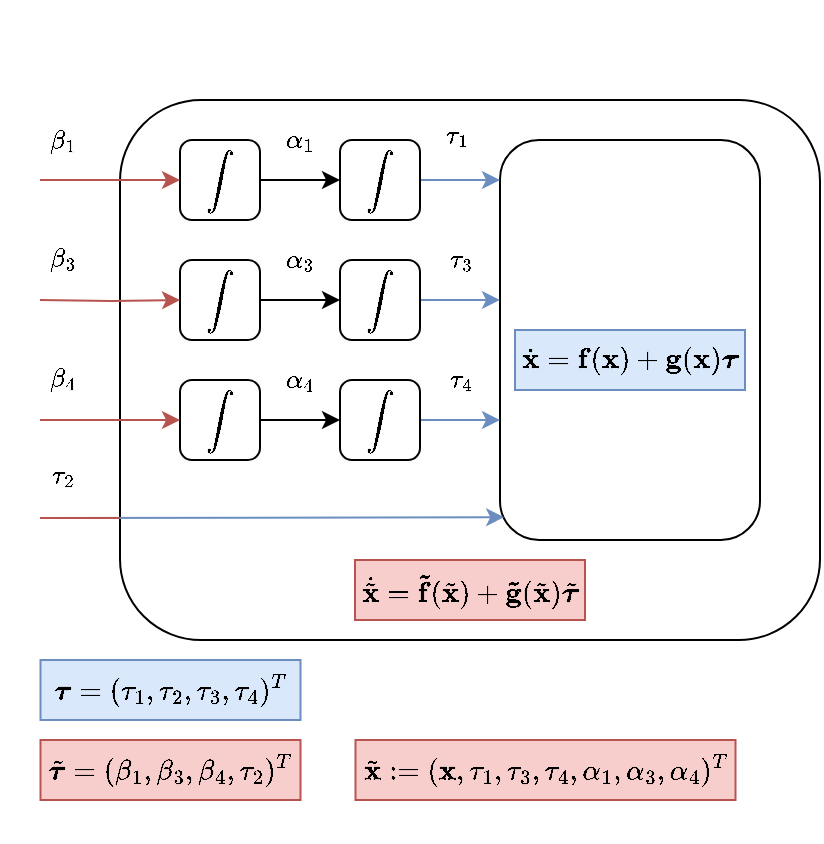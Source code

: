 <mxfile version="20.2.3" type="device"><diagram id="X75dKpjNThGIN0oSvRq_" name="Seite-1"><mxGraphModel dx="1261" dy="679" grid="1" gridSize="10" guides="1" tooltips="1" connect="1" arrows="1" fold="1" page="1" pageScale="1" pageWidth="280" pageHeight="250" math="1" shadow="0"><root><mxCell id="0"/><mxCell id="1" parent="0"/><mxCell id="jMXwviQA8mTx2cAjf-Pa-30" value="" style="rounded=1;whiteSpace=wrap;html=1;" parent="1" vertex="1"><mxGeometry x="-150" y="40" width="350" height="270" as="geometry"/></mxCell><mxCell id="wDqvZq8XtzxeFZ9dPg7q-1" value="" style="rounded=1;whiteSpace=wrap;html=1;" parent="1" vertex="1"><mxGeometry x="40" y="60" width="130" height="200" as="geometry"/></mxCell><mxCell id="jMXwviQA8mTx2cAjf-Pa-8" style="edgeStyle=orthogonalEdgeStyle;rounded=0;orthogonalLoop=1;jettySize=auto;html=1;fillColor=#dae8fc;strokeColor=#6c8ebf;" parent="1" source="wDqvZq8XtzxeFZ9dPg7q-4" edge="1"><mxGeometry relative="1" as="geometry"><mxPoint x="40" y="80" as="targetPoint"/></mxGeometry></mxCell><mxCell id="wDqvZq8XtzxeFZ9dPg7q-4" value="$$\int$$" style="rounded=1;whiteSpace=wrap;html=1;" parent="1" vertex="1"><mxGeometry x="-40" y="60" width="40" height="40" as="geometry"/></mxCell><mxCell id="wDqvZq8XtzxeFZ9dPg7q-10" value="" style="endArrow=classic;html=1;rounded=0;fillColor=#dae8fc;strokeColor=#6c8ebf;entryX=0.016;entryY=0.943;entryDx=0;entryDy=0;entryPerimeter=0;" parent="1" target="wDqvZq8XtzxeFZ9dPg7q-1" edge="1"><mxGeometry width="50" height="50" relative="1" as="geometry"><mxPoint x="-190" y="249" as="sourcePoint"/><mxPoint x="30" y="249" as="targetPoint"/></mxGeometry></mxCell><mxCell id="jMXwviQA8mTx2cAjf-Pa-9" style="edgeStyle=orthogonalEdgeStyle;rounded=0;orthogonalLoop=1;jettySize=auto;html=1;entryX=0;entryY=0.357;entryDx=0;entryDy=0;entryPerimeter=0;fillColor=#dae8fc;strokeColor=#6c8ebf;" parent="1" source="jMXwviQA8mTx2cAjf-Pa-2" edge="1"><mxGeometry relative="1" as="geometry"><mxPoint x="40" y="139.96" as="targetPoint"/></mxGeometry></mxCell><mxCell id="jMXwviQA8mTx2cAjf-Pa-2" value="$$\int$$" style="rounded=1;whiteSpace=wrap;html=1;" parent="1" vertex="1"><mxGeometry x="-40" y="120" width="40" height="40" as="geometry"/></mxCell><mxCell id="jMXwviQA8mTx2cAjf-Pa-11" style="edgeStyle=orthogonalEdgeStyle;rounded=0;orthogonalLoop=1;jettySize=auto;html=1;entryX=0;entryY=0.643;entryDx=0;entryDy=0;entryPerimeter=0;fillColor=#dae8fc;strokeColor=#6c8ebf;" parent="1" source="jMXwviQA8mTx2cAjf-Pa-3" edge="1"><mxGeometry relative="1" as="geometry"><mxPoint x="40" y="200.04" as="targetPoint"/></mxGeometry></mxCell><mxCell id="jMXwviQA8mTx2cAjf-Pa-3" value="$$\int$$" style="rounded=1;whiteSpace=wrap;html=1;" parent="1" vertex="1"><mxGeometry x="-40" y="180" width="40" height="40" as="geometry"/></mxCell><mxCell id="jMXwviQA8mTx2cAjf-Pa-13" style="edgeStyle=orthogonalEdgeStyle;rounded=0;orthogonalLoop=1;jettySize=auto;html=1;entryX=0;entryY=0.5;entryDx=0;entryDy=0;" parent="1" source="jMXwviQA8mTx2cAjf-Pa-5" target="wDqvZq8XtzxeFZ9dPg7q-4" edge="1"><mxGeometry relative="1" as="geometry"/></mxCell><mxCell id="jMXwviQA8mTx2cAjf-Pa-26" value="$$\alpha_1$$" style="edgeLabel;html=1;align=center;verticalAlign=middle;resizable=0;points=[];" parent="jMXwviQA8mTx2cAjf-Pa-13" vertex="1" connectable="0"><mxGeometry x="-0.222" y="1" relative="1" as="geometry"><mxPoint x="4" y="-19" as="offset"/></mxGeometry></mxCell><mxCell id="jMXwviQA8mTx2cAjf-Pa-5" value="$$\int$$" style="rounded=1;whiteSpace=wrap;html=1;" parent="1" vertex="1"><mxGeometry x="-120" y="60" width="40" height="40" as="geometry"/></mxCell><mxCell id="jMXwviQA8mTx2cAjf-Pa-12" style="edgeStyle=orthogonalEdgeStyle;rounded=0;orthogonalLoop=1;jettySize=auto;html=1;entryX=0;entryY=0.5;entryDx=0;entryDy=0;" parent="1" source="jMXwviQA8mTx2cAjf-Pa-6" target="jMXwviQA8mTx2cAjf-Pa-2" edge="1"><mxGeometry relative="1" as="geometry"/></mxCell><mxCell id="jMXwviQA8mTx2cAjf-Pa-27" value="$$\alpha_3$$" style="edgeLabel;html=1;align=center;verticalAlign=middle;resizable=0;points=[];" parent="jMXwviQA8mTx2cAjf-Pa-12" vertex="1" connectable="0"><mxGeometry x="-0.264" y="-1" relative="1" as="geometry"><mxPoint x="5" y="-21" as="offset"/></mxGeometry></mxCell><mxCell id="jMXwviQA8mTx2cAjf-Pa-6" value="$$\int$$" style="rounded=1;whiteSpace=wrap;html=1;" parent="1" vertex="1"><mxGeometry x="-120" y="120" width="40" height="40" as="geometry"/></mxCell><mxCell id="jMXwviQA8mTx2cAjf-Pa-15" style="edgeStyle=orthogonalEdgeStyle;rounded=0;orthogonalLoop=1;jettySize=auto;html=1;entryX=0;entryY=0.5;entryDx=0;entryDy=0;" parent="1" source="jMXwviQA8mTx2cAjf-Pa-7" target="jMXwviQA8mTx2cAjf-Pa-3" edge="1"><mxGeometry relative="1" as="geometry"/></mxCell><mxCell id="jMXwviQA8mTx2cAjf-Pa-29" value="&lt;span style=&quot;&quot;&gt;$$\alpha_4$$&lt;/span&gt;" style="edgeLabel;html=1;align=center;verticalAlign=middle;resizable=0;points=[];" parent="jMXwviQA8mTx2cAjf-Pa-15" vertex="1" connectable="0"><mxGeometry x="-0.21" relative="1" as="geometry"><mxPoint x="4" y="-20" as="offset"/></mxGeometry></mxCell><mxCell id="jMXwviQA8mTx2cAjf-Pa-7" value="$$\int$$" style="rounded=1;whiteSpace=wrap;html=1;" parent="1" vertex="1"><mxGeometry x="-120" y="180" width="40" height="40" as="geometry"/></mxCell><mxCell id="jMXwviQA8mTx2cAjf-Pa-16" style="edgeStyle=orthogonalEdgeStyle;rounded=0;orthogonalLoop=1;jettySize=auto;html=1;entryX=0;entryY=0.5;entryDx=0;entryDy=0;fillColor=#f8cecc;strokeColor=#b85450;" parent="1" target="jMXwviQA8mTx2cAjf-Pa-7" edge="1"><mxGeometry relative="1" as="geometry"><mxPoint x="-190" y="200" as="sourcePoint"/><mxPoint x="-130" y="200" as="targetPoint"/><Array as="points"><mxPoint x="-140" y="200"/></Array></mxGeometry></mxCell><mxCell id="jMXwviQA8mTx2cAjf-Pa-17" style="edgeStyle=orthogonalEdgeStyle;rounded=0;orthogonalLoop=1;jettySize=auto;html=1;entryX=0;entryY=0.5;entryDx=0;entryDy=0;fillColor=#f8cecc;strokeColor=#b85450;" parent="1" target="jMXwviQA8mTx2cAjf-Pa-6" edge="1"><mxGeometry relative="1" as="geometry"><mxPoint x="-190" y="140" as="sourcePoint"/><mxPoint x="-130" y="140" as="targetPoint"/></mxGeometry></mxCell><mxCell id="jMXwviQA8mTx2cAjf-Pa-20" value="" style="endArrow=classic;html=1;rounded=0;entryX=0;entryY=0.5;entryDx=0;entryDy=0;fillColor=#f8cecc;strokeColor=#b85450;" parent="1" target="jMXwviQA8mTx2cAjf-Pa-5" edge="1"><mxGeometry width="50" height="50" relative="1" as="geometry"><mxPoint x="-190" y="80" as="sourcePoint"/><mxPoint x="-130" y="80" as="targetPoint"/></mxGeometry></mxCell><mxCell id="jMXwviQA8mTx2cAjf-Pa-21" value="$$\beta_1$$" style="edgeLabel;html=1;align=center;verticalAlign=middle;resizable=0;points=[];" parent="jMXwviQA8mTx2cAjf-Pa-20" vertex="1" connectable="0"><mxGeometry x="-0.364" y="-1" relative="1" as="geometry"><mxPoint x="-12" y="-21" as="offset"/></mxGeometry></mxCell><mxCell id="jMXwviQA8mTx2cAjf-Pa-22" value="$$\beta_3$$" style="edgeLabel;html=1;align=center;verticalAlign=middle;resizable=0;points=[];" parent="1" vertex="1" connectable="0"><mxGeometry x="-180.004" y="120.004" as="geometry"><mxPoint x="1" y="-1" as="offset"/></mxGeometry></mxCell><mxCell id="jMXwviQA8mTx2cAjf-Pa-23" value="$$\beta_4$$" style="edgeLabel;html=1;align=center;verticalAlign=middle;resizable=0;points=[];" parent="1" vertex="1" connectable="0"><mxGeometry x="-180.004" y="180.004" as="geometry"><mxPoint x="1" y="-1" as="offset"/></mxGeometry></mxCell><mxCell id="jMXwviQA8mTx2cAjf-Pa-24" value="$$\tau_2$$" style="edgeLabel;html=1;align=center;verticalAlign=middle;resizable=0;points=[];" parent="1" vertex="1" connectable="0"><mxGeometry x="-180.004" y="229.004" as="geometry"><mxPoint x="1" y="-1" as="offset"/></mxGeometry></mxCell><mxCell id="jMXwviQA8mTx2cAjf-Pa-34" value="$$\tau_1$$" style="edgeLabel;html=1;align=center;verticalAlign=middle;resizable=0;points=[];" parent="1" vertex="1" connectable="0"><mxGeometry x="-60.001" y="-10" as="geometry"><mxPoint x="78" y="68" as="offset"/></mxGeometry></mxCell><mxCell id="jMXwviQA8mTx2cAjf-Pa-35" value="$$\tau_3$$" style="edgeLabel;html=1;align=center;verticalAlign=middle;resizable=0;points=[];" parent="1" vertex="1" connectable="0"><mxGeometry x="19.999" y="120" as="geometry"/></mxCell><mxCell id="jMXwviQA8mTx2cAjf-Pa-36" value="$$\tau_4$$" style="edgeLabel;html=1;align=center;verticalAlign=middle;resizable=0;points=[];" parent="1" vertex="1" connectable="0"><mxGeometry x="19.999" y="180" as="geometry"/></mxCell><mxCell id="jMXwviQA8mTx2cAjf-Pa-37" value="$$\dot{\tilde{\mathbf{x}}} = \mathbf{\tilde{f}}(\tilde{\mathbf{x}}) + \mathbf{\tilde{g}}(\tilde{\mathbf{x}}) \tilde{\boldsymbol{\tau}}$$" style="text;html=1;strokeColor=#b85450;fillColor=#f8cecc;align=center;verticalAlign=middle;whiteSpace=wrap;rounded=0;" parent="1" vertex="1"><mxGeometry x="-32.5" y="270" width="115" height="30" as="geometry"/></mxCell><mxCell id="jMXwviQA8mTx2cAjf-Pa-38" value="" style="endArrow=none;html=1;rounded=0;fontColor=#0000FF;fillColor=#f8cecc;strokeColor=#b85450;" parent="1" edge="1"><mxGeometry width="50" height="50" relative="1" as="geometry"><mxPoint x="-190" y="249" as="sourcePoint"/><mxPoint x="-150" y="249" as="targetPoint"/></mxGeometry></mxCell><mxCell id="V9VEU5UKcDnEechPAroD-1" value="$$\dot{\mathbf{x}} = \mathbf{f}(\mathbf{x}) + \mathbf{g}(\mathbf{x}) \boldsymbol{\tau}$$" style="text;html=1;strokeColor=#6c8ebf;fillColor=#dae8fc;align=center;verticalAlign=middle;whiteSpace=wrap;rounded=0;" parent="1" vertex="1"><mxGeometry x="47.5" y="155" width="115" height="30" as="geometry"/></mxCell><mxCell id="V9VEU5UKcDnEechPAroD-4" value="$$\boldsymbol{\tau} = (\tau_1,\tau_2, \tau_3, \tau_4&lt;br&gt;)^T&lt;br&gt;$$" style="text;html=1;strokeColor=#6c8ebf;fillColor=#dae8fc;align=center;verticalAlign=middle;whiteSpace=wrap;rounded=0;" parent="1" vertex="1"><mxGeometry x="-189.75" y="320" width="130" height="30" as="geometry"/></mxCell><mxCell id="V9VEU5UKcDnEechPAroD-5" value="$$\tilde{\boldsymbol{\tau}} = (\beta_1,\beta_3, \beta_4, \tau_2&lt;br&gt;)^T&lt;br&gt;$$" style="text;html=1;strokeColor=#b85450;fillColor=#f8cecc;align=center;verticalAlign=middle;whiteSpace=wrap;rounded=0;" parent="1" vertex="1"><mxGeometry x="-189.75" y="360" width="130" height="30" as="geometry"/></mxCell><mxCell id="V9VEU5UKcDnEechPAroD-6" value="$$\tilde{\mathbf{x}} := (\mathbf{x}, \tau_1, \tau_3, \tau_4, \alpha_1, \alpha_3, \alpha_4)^T$$" style="text;html=1;strokeColor=#b85450;fillColor=#f8cecc;align=center;verticalAlign=middle;whiteSpace=wrap;rounded=0;" parent="1" vertex="1"><mxGeometry x="-32.25" y="360" width="190" height="30" as="geometry"/></mxCell></root></mxGraphModel></diagram></mxfile>